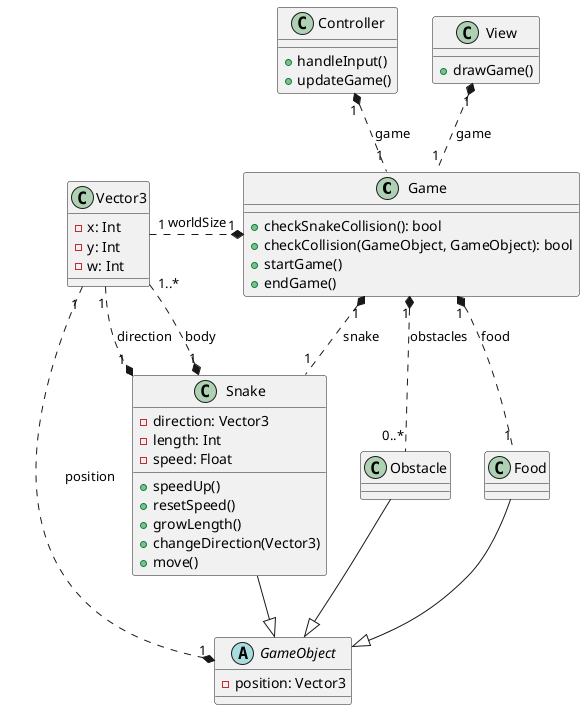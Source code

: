 @startuml classDiagram
skinparam groupInheritance 2

' Game classes
class Game {
    + checkSnakeCollision(): bool
    + checkCollision(GameObject, GameObject): bool
    + startGame()
    + endGame()
}

abstract GameObject {
    - position: Vector3
}

class Snake {
    + speedUp()
    + resetSpeed()
    + growLength()
    + changeDirection(Vector3)
    + move()

    - direction: Vector3
    - length: Int
    - speed: Float
}

class Food {
}

class Obstacle {
}

' Util classes
class Controller {
    + handleInput()
    + updateGame()
}

class View {
    + drawGame()
}

class Vector3 {
    - x: Int
    - y: Int
    - w: Int
}

' Inheritance
GameObject <|-up- Food
GameObject <|-up- Obstacle
GameObject <|-up- Snake

' Associations
Game "1" *.. "1" Snake : "snake"
Game "1" *.. "1" Food : "food"
Game "1" *.. "0..*" Obstacle : "obstacles"
Game "1" *.left. "1" Vector3 : "worldSize"
GameObject "1" *.left. "1" Vector3 : "position"
Snake "1" *.left. "1" Vector3 : "direction"
Snake "1" *.left. "1..*" Vector3 : "body"
View "1" *.. "1" Game : "game"
Controller "1" *.. "1" Game : "game"

@enduml